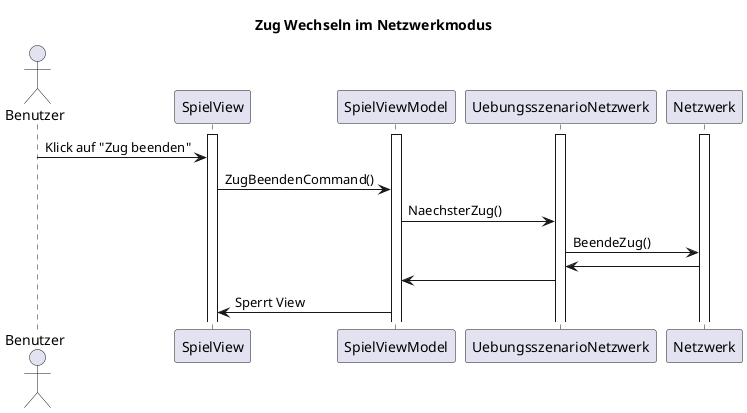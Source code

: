 @startuml Zug Wechsel
title Zug Wechseln im Netzwerkmodus

actor Benutzer
participant "SpielView" as SV
participant "SpielViewModel" as SVM
participant "UebungsszenarioNetzwerk" as U
participant "Netzwerk" as N
activate SV
activate SVM
activate U
activate N

Benutzer -> SV: Klick auf "Zug beenden"
SV -> SVM:ZugBeendenCommand()
SVM -> U:NaechsterZug()
U -> N:BeendeZug()
N ->U
U -> SVM
SVM -> SV:Sperrt View

@enduml
